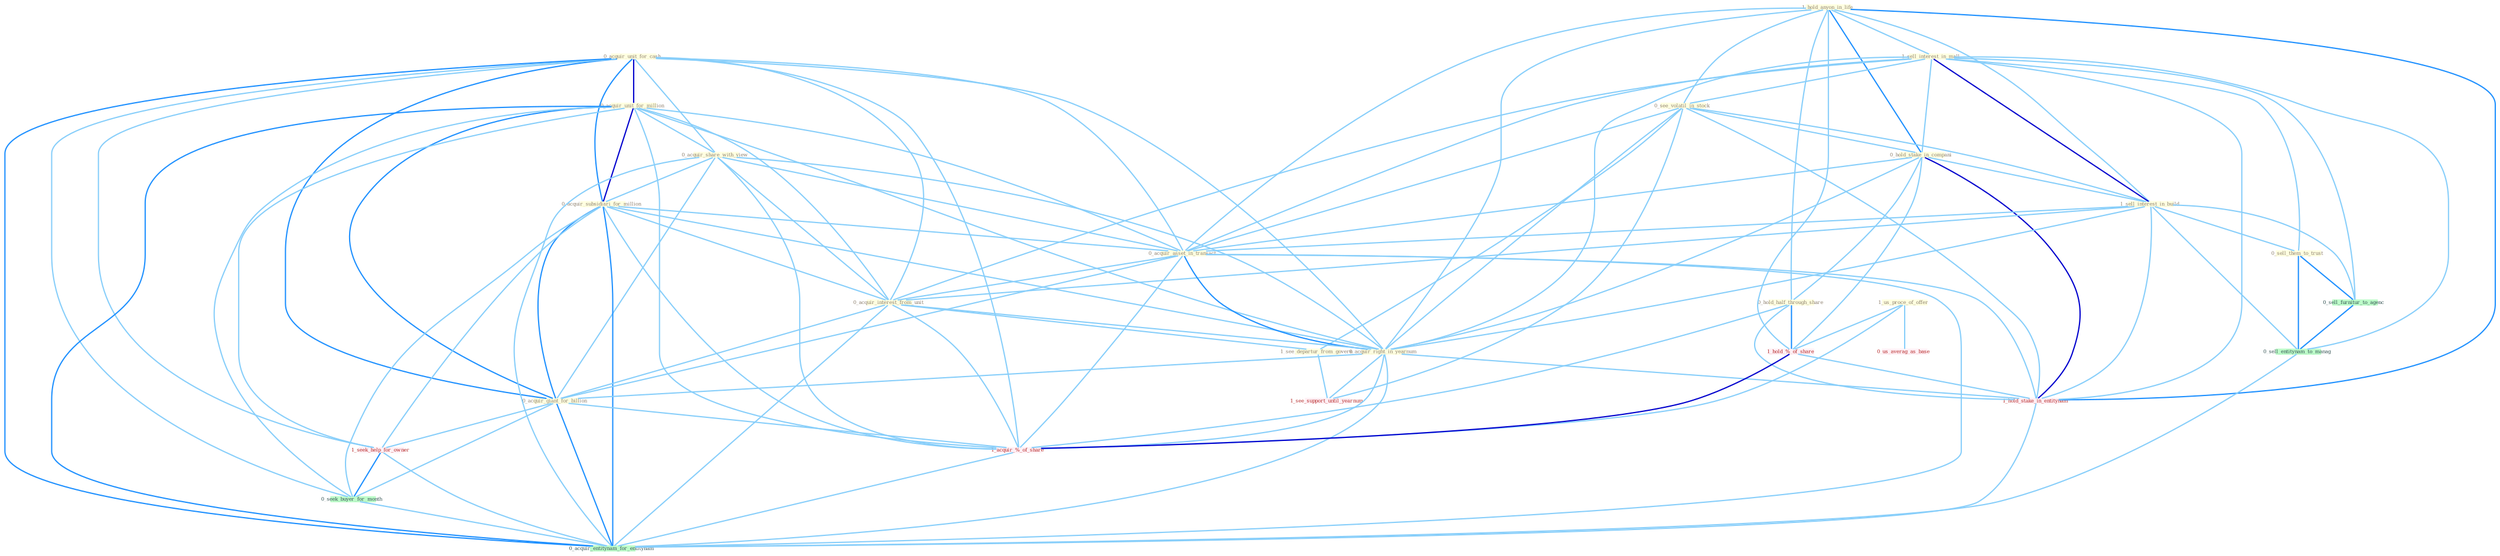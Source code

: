 Graph G{ 
    node
    [shape=polygon,style=filled,width=.5,height=.06,color="#BDFCC9",fixedsize=true,fontsize=4,
    fontcolor="#2f4f4f"];
    {node
    [color="#ffffe0", fontcolor="#8b7d6b"] "0_acquir_unit_for_cash " "1_us_proce_of_offer " "1_hold_anyon_in_life " "1_sell_interest_in_mall " "0_see_volatil_in_stock " "0_hold_stake_in_compani " "1_sell_interest_in_build " "0_acquir_unit_for_million " "0_hold_half_through_share " "0_acquir_share_with_view " "0_acquir_subsidiari_for_million " "0_acquir_asset_in_transact " "0_sell_them_to_trust " "0_acquir_interest_from_unit " "0_acquir_right_in_yearnum " "0_acquir_giant_for_billion " "1_see_departur_from_govern "}
{node [color="#fff0f5", fontcolor="#b22222"] "1_hold_%_of_share " "1_hold_stake_in_entitynam " "1_seek_help_for_owner " "1_acquir_%_of_share " "1_see_support_until_yearnum " "0_us_averag_as_base "}
edge [color="#B0E2FF"];

	"0_acquir_unit_for_cash " -- "0_acquir_unit_for_million " [w="3", color="#0000cd" , len=0.6];
	"0_acquir_unit_for_cash " -- "0_acquir_share_with_view " [w="1", color="#87cefa" ];
	"0_acquir_unit_for_cash " -- "0_acquir_subsidiari_for_million " [w="2", color="#1e90ff" , len=0.8];
	"0_acquir_unit_for_cash " -- "0_acquir_asset_in_transact " [w="1", color="#87cefa" ];
	"0_acquir_unit_for_cash " -- "0_acquir_interest_from_unit " [w="1", color="#87cefa" ];
	"0_acquir_unit_for_cash " -- "0_acquir_right_in_yearnum " [w="1", color="#87cefa" ];
	"0_acquir_unit_for_cash " -- "0_acquir_giant_for_billion " [w="2", color="#1e90ff" , len=0.8];
	"0_acquir_unit_for_cash " -- "1_seek_help_for_owner " [w="1", color="#87cefa" ];
	"0_acquir_unit_for_cash " -- "0_seek_buyer_for_month " [w="1", color="#87cefa" ];
	"0_acquir_unit_for_cash " -- "1_acquir_%_of_share " [w="1", color="#87cefa" ];
	"0_acquir_unit_for_cash " -- "0_acquir_entitynam_for_entitynam " [w="2", color="#1e90ff" , len=0.8];
	"1_us_proce_of_offer " -- "1_hold_%_of_share " [w="1", color="#87cefa" ];
	"1_us_proce_of_offer " -- "1_acquir_%_of_share " [w="1", color="#87cefa" ];
	"1_us_proce_of_offer " -- "0_us_averag_as_base " [w="1", color="#87cefa" ];
	"1_hold_anyon_in_life " -- "1_sell_interest_in_mall " [w="1", color="#87cefa" ];
	"1_hold_anyon_in_life " -- "0_see_volatil_in_stock " [w="1", color="#87cefa" ];
	"1_hold_anyon_in_life " -- "0_hold_stake_in_compani " [w="2", color="#1e90ff" , len=0.8];
	"1_hold_anyon_in_life " -- "1_sell_interest_in_build " [w="1", color="#87cefa" ];
	"1_hold_anyon_in_life " -- "0_hold_half_through_share " [w="1", color="#87cefa" ];
	"1_hold_anyon_in_life " -- "0_acquir_asset_in_transact " [w="1", color="#87cefa" ];
	"1_hold_anyon_in_life " -- "0_acquir_right_in_yearnum " [w="1", color="#87cefa" ];
	"1_hold_anyon_in_life " -- "1_hold_%_of_share " [w="1", color="#87cefa" ];
	"1_hold_anyon_in_life " -- "1_hold_stake_in_entitynam " [w="2", color="#1e90ff" , len=0.8];
	"1_sell_interest_in_mall " -- "0_see_volatil_in_stock " [w="1", color="#87cefa" ];
	"1_sell_interest_in_mall " -- "0_hold_stake_in_compani " [w="1", color="#87cefa" ];
	"1_sell_interest_in_mall " -- "1_sell_interest_in_build " [w="3", color="#0000cd" , len=0.6];
	"1_sell_interest_in_mall " -- "0_acquir_asset_in_transact " [w="1", color="#87cefa" ];
	"1_sell_interest_in_mall " -- "0_sell_them_to_trust " [w="1", color="#87cefa" ];
	"1_sell_interest_in_mall " -- "0_acquir_interest_from_unit " [w="1", color="#87cefa" ];
	"1_sell_interest_in_mall " -- "0_acquir_right_in_yearnum " [w="1", color="#87cefa" ];
	"1_sell_interest_in_mall " -- "1_hold_stake_in_entitynam " [w="1", color="#87cefa" ];
	"1_sell_interest_in_mall " -- "0_sell_furnitur_to_agenc " [w="1", color="#87cefa" ];
	"1_sell_interest_in_mall " -- "0_sell_entitynam_to_manag " [w="1", color="#87cefa" ];
	"0_see_volatil_in_stock " -- "0_hold_stake_in_compani " [w="1", color="#87cefa" ];
	"0_see_volatil_in_stock " -- "1_sell_interest_in_build " [w="1", color="#87cefa" ];
	"0_see_volatil_in_stock " -- "0_acquir_asset_in_transact " [w="1", color="#87cefa" ];
	"0_see_volatil_in_stock " -- "0_acquir_right_in_yearnum " [w="1", color="#87cefa" ];
	"0_see_volatil_in_stock " -- "1_see_departur_from_govern " [w="1", color="#87cefa" ];
	"0_see_volatil_in_stock " -- "1_hold_stake_in_entitynam " [w="1", color="#87cefa" ];
	"0_see_volatil_in_stock " -- "1_see_support_until_yearnum " [w="1", color="#87cefa" ];
	"0_hold_stake_in_compani " -- "1_sell_interest_in_build " [w="1", color="#87cefa" ];
	"0_hold_stake_in_compani " -- "0_hold_half_through_share " [w="1", color="#87cefa" ];
	"0_hold_stake_in_compani " -- "0_acquir_asset_in_transact " [w="1", color="#87cefa" ];
	"0_hold_stake_in_compani " -- "0_acquir_right_in_yearnum " [w="1", color="#87cefa" ];
	"0_hold_stake_in_compani " -- "1_hold_%_of_share " [w="1", color="#87cefa" ];
	"0_hold_stake_in_compani " -- "1_hold_stake_in_entitynam " [w="3", color="#0000cd" , len=0.6];
	"1_sell_interest_in_build " -- "0_acquir_asset_in_transact " [w="1", color="#87cefa" ];
	"1_sell_interest_in_build " -- "0_sell_them_to_trust " [w="1", color="#87cefa" ];
	"1_sell_interest_in_build " -- "0_acquir_interest_from_unit " [w="1", color="#87cefa" ];
	"1_sell_interest_in_build " -- "0_acquir_right_in_yearnum " [w="1", color="#87cefa" ];
	"1_sell_interest_in_build " -- "1_hold_stake_in_entitynam " [w="1", color="#87cefa" ];
	"1_sell_interest_in_build " -- "0_sell_furnitur_to_agenc " [w="1", color="#87cefa" ];
	"1_sell_interest_in_build " -- "0_sell_entitynam_to_manag " [w="1", color="#87cefa" ];
	"0_acquir_unit_for_million " -- "0_acquir_share_with_view " [w="1", color="#87cefa" ];
	"0_acquir_unit_for_million " -- "0_acquir_subsidiari_for_million " [w="3", color="#0000cd" , len=0.6];
	"0_acquir_unit_for_million " -- "0_acquir_asset_in_transact " [w="1", color="#87cefa" ];
	"0_acquir_unit_for_million " -- "0_acquir_interest_from_unit " [w="1", color="#87cefa" ];
	"0_acquir_unit_for_million " -- "0_acquir_right_in_yearnum " [w="1", color="#87cefa" ];
	"0_acquir_unit_for_million " -- "0_acquir_giant_for_billion " [w="2", color="#1e90ff" , len=0.8];
	"0_acquir_unit_for_million " -- "1_seek_help_for_owner " [w="1", color="#87cefa" ];
	"0_acquir_unit_for_million " -- "0_seek_buyer_for_month " [w="1", color="#87cefa" ];
	"0_acquir_unit_for_million " -- "1_acquir_%_of_share " [w="1", color="#87cefa" ];
	"0_acquir_unit_for_million " -- "0_acquir_entitynam_for_entitynam " [w="2", color="#1e90ff" , len=0.8];
	"0_hold_half_through_share " -- "1_hold_%_of_share " [w="2", color="#1e90ff" , len=0.8];
	"0_hold_half_through_share " -- "1_hold_stake_in_entitynam " [w="1", color="#87cefa" ];
	"0_hold_half_through_share " -- "1_acquir_%_of_share " [w="1", color="#87cefa" ];
	"0_acquir_share_with_view " -- "0_acquir_subsidiari_for_million " [w="1", color="#87cefa" ];
	"0_acquir_share_with_view " -- "0_acquir_asset_in_transact " [w="1", color="#87cefa" ];
	"0_acquir_share_with_view " -- "0_acquir_interest_from_unit " [w="1", color="#87cefa" ];
	"0_acquir_share_with_view " -- "0_acquir_right_in_yearnum " [w="1", color="#87cefa" ];
	"0_acquir_share_with_view " -- "0_acquir_giant_for_billion " [w="1", color="#87cefa" ];
	"0_acquir_share_with_view " -- "1_acquir_%_of_share " [w="1", color="#87cefa" ];
	"0_acquir_share_with_view " -- "0_acquir_entitynam_for_entitynam " [w="1", color="#87cefa" ];
	"0_acquir_subsidiari_for_million " -- "0_acquir_asset_in_transact " [w="1", color="#87cefa" ];
	"0_acquir_subsidiari_for_million " -- "0_acquir_interest_from_unit " [w="1", color="#87cefa" ];
	"0_acquir_subsidiari_for_million " -- "0_acquir_right_in_yearnum " [w="1", color="#87cefa" ];
	"0_acquir_subsidiari_for_million " -- "0_acquir_giant_for_billion " [w="2", color="#1e90ff" , len=0.8];
	"0_acquir_subsidiari_for_million " -- "1_seek_help_for_owner " [w="1", color="#87cefa" ];
	"0_acquir_subsidiari_for_million " -- "0_seek_buyer_for_month " [w="1", color="#87cefa" ];
	"0_acquir_subsidiari_for_million " -- "1_acquir_%_of_share " [w="1", color="#87cefa" ];
	"0_acquir_subsidiari_for_million " -- "0_acquir_entitynam_for_entitynam " [w="2", color="#1e90ff" , len=0.8];
	"0_acquir_asset_in_transact " -- "0_acquir_interest_from_unit " [w="1", color="#87cefa" ];
	"0_acquir_asset_in_transact " -- "0_acquir_right_in_yearnum " [w="2", color="#1e90ff" , len=0.8];
	"0_acquir_asset_in_transact " -- "0_acquir_giant_for_billion " [w="1", color="#87cefa" ];
	"0_acquir_asset_in_transact " -- "1_hold_stake_in_entitynam " [w="1", color="#87cefa" ];
	"0_acquir_asset_in_transact " -- "1_acquir_%_of_share " [w="1", color="#87cefa" ];
	"0_acquir_asset_in_transact " -- "0_acquir_entitynam_for_entitynam " [w="1", color="#87cefa" ];
	"0_sell_them_to_trust " -- "0_sell_furnitur_to_agenc " [w="2", color="#1e90ff" , len=0.8];
	"0_sell_them_to_trust " -- "0_sell_entitynam_to_manag " [w="2", color="#1e90ff" , len=0.8];
	"0_acquir_interest_from_unit " -- "0_acquir_right_in_yearnum " [w="1", color="#87cefa" ];
	"0_acquir_interest_from_unit " -- "0_acquir_giant_for_billion " [w="1", color="#87cefa" ];
	"0_acquir_interest_from_unit " -- "1_see_departur_from_govern " [w="1", color="#87cefa" ];
	"0_acquir_interest_from_unit " -- "1_acquir_%_of_share " [w="1", color="#87cefa" ];
	"0_acquir_interest_from_unit " -- "0_acquir_entitynam_for_entitynam " [w="1", color="#87cefa" ];
	"0_acquir_right_in_yearnum " -- "0_acquir_giant_for_billion " [w="1", color="#87cefa" ];
	"0_acquir_right_in_yearnum " -- "1_hold_stake_in_entitynam " [w="1", color="#87cefa" ];
	"0_acquir_right_in_yearnum " -- "1_acquir_%_of_share " [w="1", color="#87cefa" ];
	"0_acquir_right_in_yearnum " -- "1_see_support_until_yearnum " [w="1", color="#87cefa" ];
	"0_acquir_right_in_yearnum " -- "0_acquir_entitynam_for_entitynam " [w="1", color="#87cefa" ];
	"0_acquir_giant_for_billion " -- "1_seek_help_for_owner " [w="1", color="#87cefa" ];
	"0_acquir_giant_for_billion " -- "0_seek_buyer_for_month " [w="1", color="#87cefa" ];
	"0_acquir_giant_for_billion " -- "1_acquir_%_of_share " [w="1", color="#87cefa" ];
	"0_acquir_giant_for_billion " -- "0_acquir_entitynam_for_entitynam " [w="2", color="#1e90ff" , len=0.8];
	"1_see_departur_from_govern " -- "1_see_support_until_yearnum " [w="1", color="#87cefa" ];
	"1_hold_%_of_share " -- "1_hold_stake_in_entitynam " [w="1", color="#87cefa" ];
	"1_hold_%_of_share " -- "1_acquir_%_of_share " [w="3", color="#0000cd" , len=0.6];
	"1_hold_stake_in_entitynam " -- "0_acquir_entitynam_for_entitynam " [w="1", color="#87cefa" ];
	"1_seek_help_for_owner " -- "0_seek_buyer_for_month " [w="2", color="#1e90ff" , len=0.8];
	"1_seek_help_for_owner " -- "0_acquir_entitynam_for_entitynam " [w="1", color="#87cefa" ];
	"0_seek_buyer_for_month " -- "0_acquir_entitynam_for_entitynam " [w="1", color="#87cefa" ];
	"1_acquir_%_of_share " -- "0_acquir_entitynam_for_entitynam " [w="1", color="#87cefa" ];
	"0_sell_furnitur_to_agenc " -- "0_sell_entitynam_to_manag " [w="2", color="#1e90ff" , len=0.8];
	"0_sell_entitynam_to_manag " -- "0_acquir_entitynam_for_entitynam " [w="1", color="#87cefa" ];
}